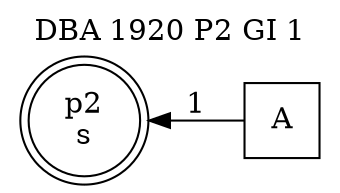 digraph DBA_1920_P2_GI_1_GOOD {
labelloc="tl"
label= " DBA 1920 P2 GI 1 "
rankdir="RL";
graph [ size=" 10 , 10 !"]

"A" [shape="square" label="A"]
"p2_s" [shape="doublecircle" label="p2
s"]
"A" -> "p2_s" [ label=1]
}
